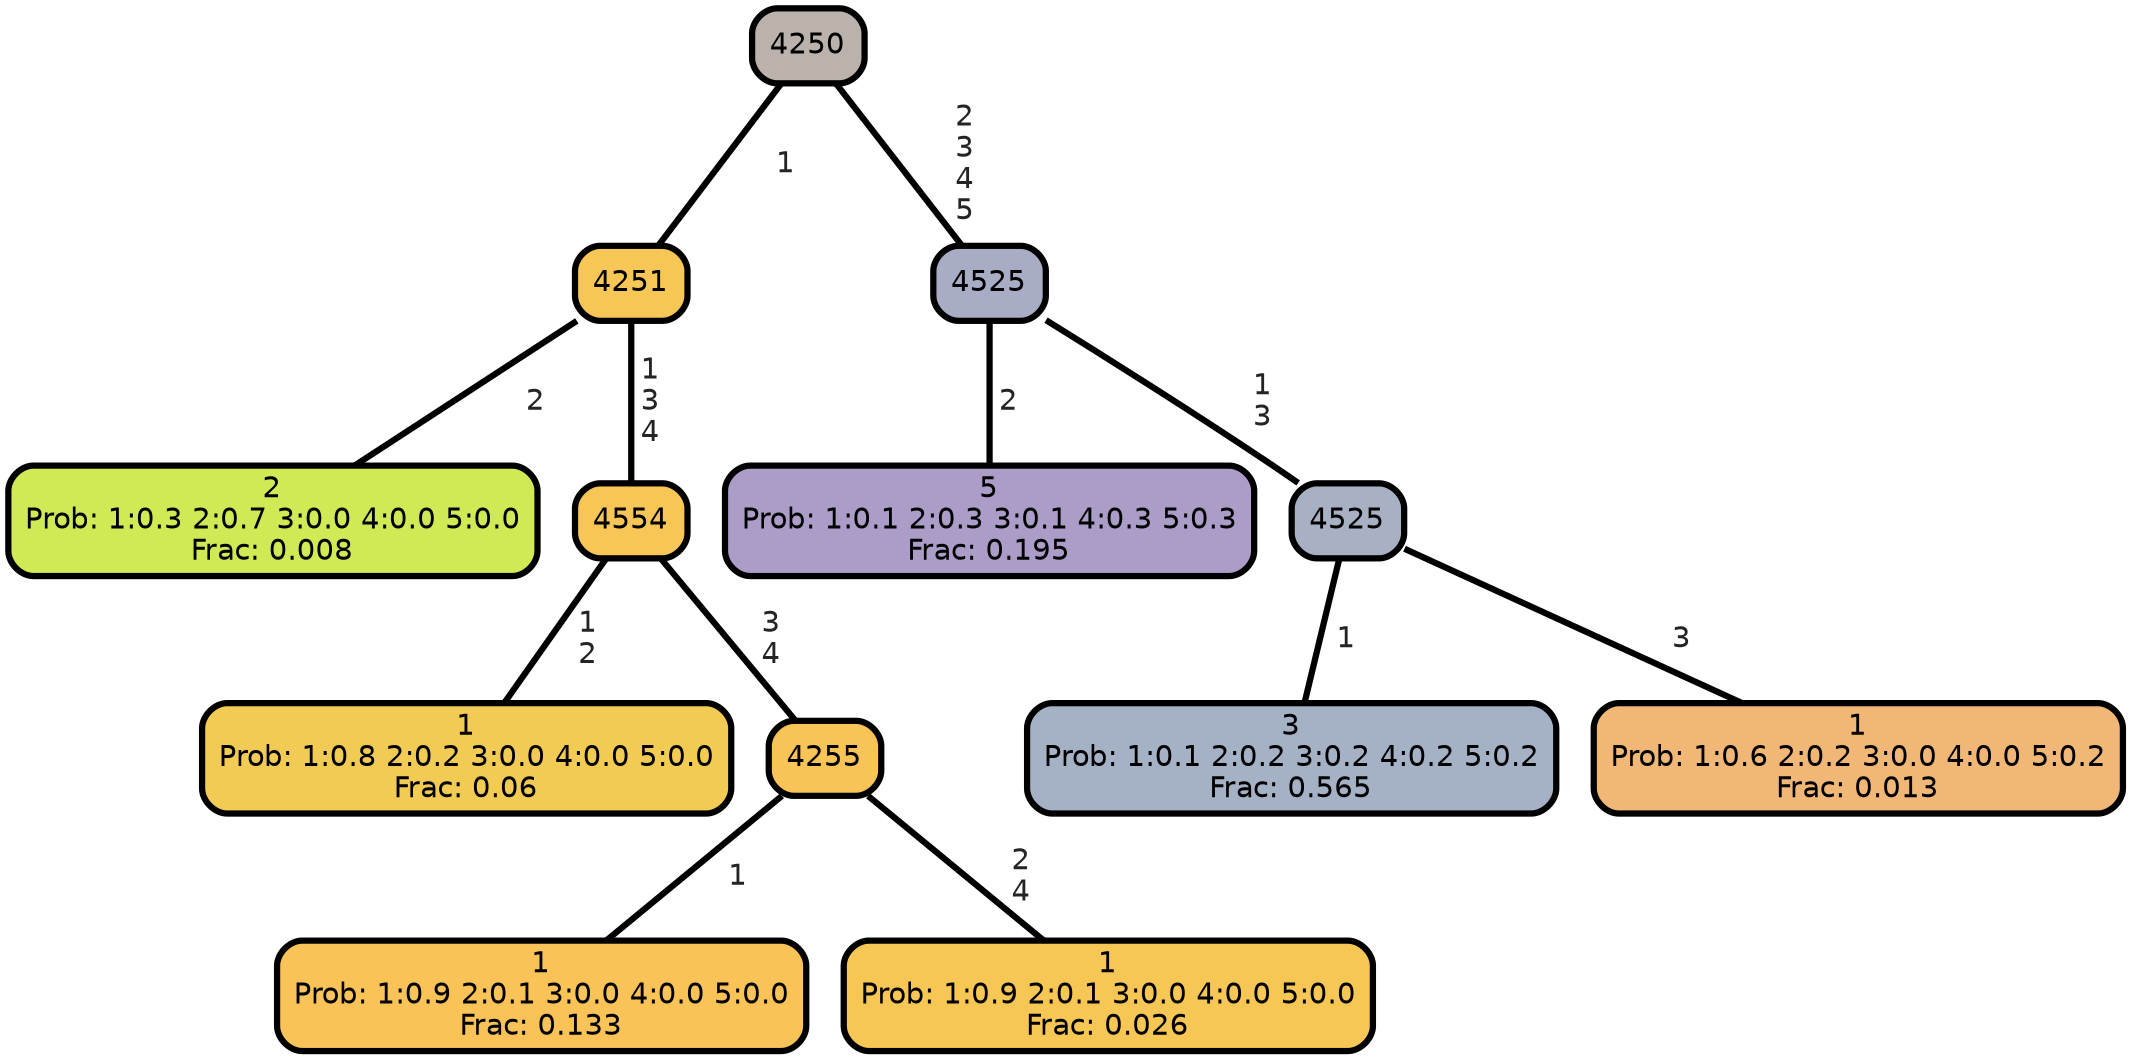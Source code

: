 graph Tree {
node [shape=box, style="filled, rounded",color="black",penwidth="3",fontcolor="black",                 fontname=helvetica] ;
graph [ranksep="0 equally", splines=straight,                 bgcolor=transparent, dpi=200] ;
edge [fontname=helvetica, fontweight=bold,fontcolor=grey14,color=black] ;
0 [label="2
Prob: 1:0.3 2:0.7 3:0.0 4:0.0 5:0.0
Frac: 0.008", fillcolor="#cfea55"] ;
1 [label="4251", fillcolor="#f6c756"] ;
2 [label="1
Prob: 1:0.8 2:0.2 3:0.0 4:0.0 5:0.0
Frac: 0.06", fillcolor="#f2cb55"] ;
3 [label="4554", fillcolor="#f7c657"] ;
4 [label="1
Prob: 1:0.9 2:0.1 3:0.0 4:0.0 5:0.0
Frac: 0.133", fillcolor="#f9c358"] ;
5 [label="4255", fillcolor="#f9c457"] ;
6 [label="1
Prob: 1:0.9 2:0.1 3:0.0 4:0.0 5:0.0
Frac: 0.026", fillcolor="#f7c755"] ;
7 [label="4250", fillcolor="#bab2ab"] ;
8 [label="5
Prob: 1:0.1 2:0.3 3:0.1 4:0.3 5:0.3
Frac: 0.195", fillcolor="#ac9dc8"] ;
9 [label="4525", fillcolor="#a8acc4"] ;
10 [label="3
Prob: 1:0.1 2:0.2 3:0.2 4:0.2 5:0.2
Frac: 0.565", fillcolor="#a5b1c5"] ;
11 [label="4525", fillcolor="#a7b1c3"] ;
12 [label="1
Prob: 1:0.6 2:0.2 3:0.0 4:0.0 5:0.2
Frac: 0.013", fillcolor="#f0b777"] ;
1 -- 0 [label=" 2",penwidth=3] ;
1 -- 3 [label=" 1\n 3\n 4",penwidth=3] ;
3 -- 2 [label=" 1\n 2",penwidth=3] ;
3 -- 5 [label=" 3\n 4",penwidth=3] ;
5 -- 4 [label=" 1",penwidth=3] ;
5 -- 6 [label=" 2\n 4",penwidth=3] ;
7 -- 1 [label=" 1",penwidth=3] ;
7 -- 9 [label=" 2\n 3\n 4\n 5",penwidth=3] ;
9 -- 8 [label=" 2",penwidth=3] ;
9 -- 11 [label=" 1\n 3",penwidth=3] ;
11 -- 10 [label=" 1",penwidth=3] ;
11 -- 12 [label=" 3",penwidth=3] ;
{rank = same;}}